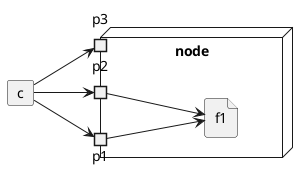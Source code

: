 {
  "sha1": "6kwojtbx7ghiz5eeuqc8hj7q5amzwtn",
  "insertion": {
    "when": "2024-05-30T20:48:20.978Z",
    "url": "https://forum.plantuml.net/16071/deployment-could-you-improve-port-management",
    "user": "plantuml@gmail.com"
  }
}
@startuml
left to right direction
card c

node node {
  port p1
  port p2
  port p3
  file f1
}

c --> p1
c --> p2
c --> p3
p1 --> f1
p2 --> f1
@enduml
